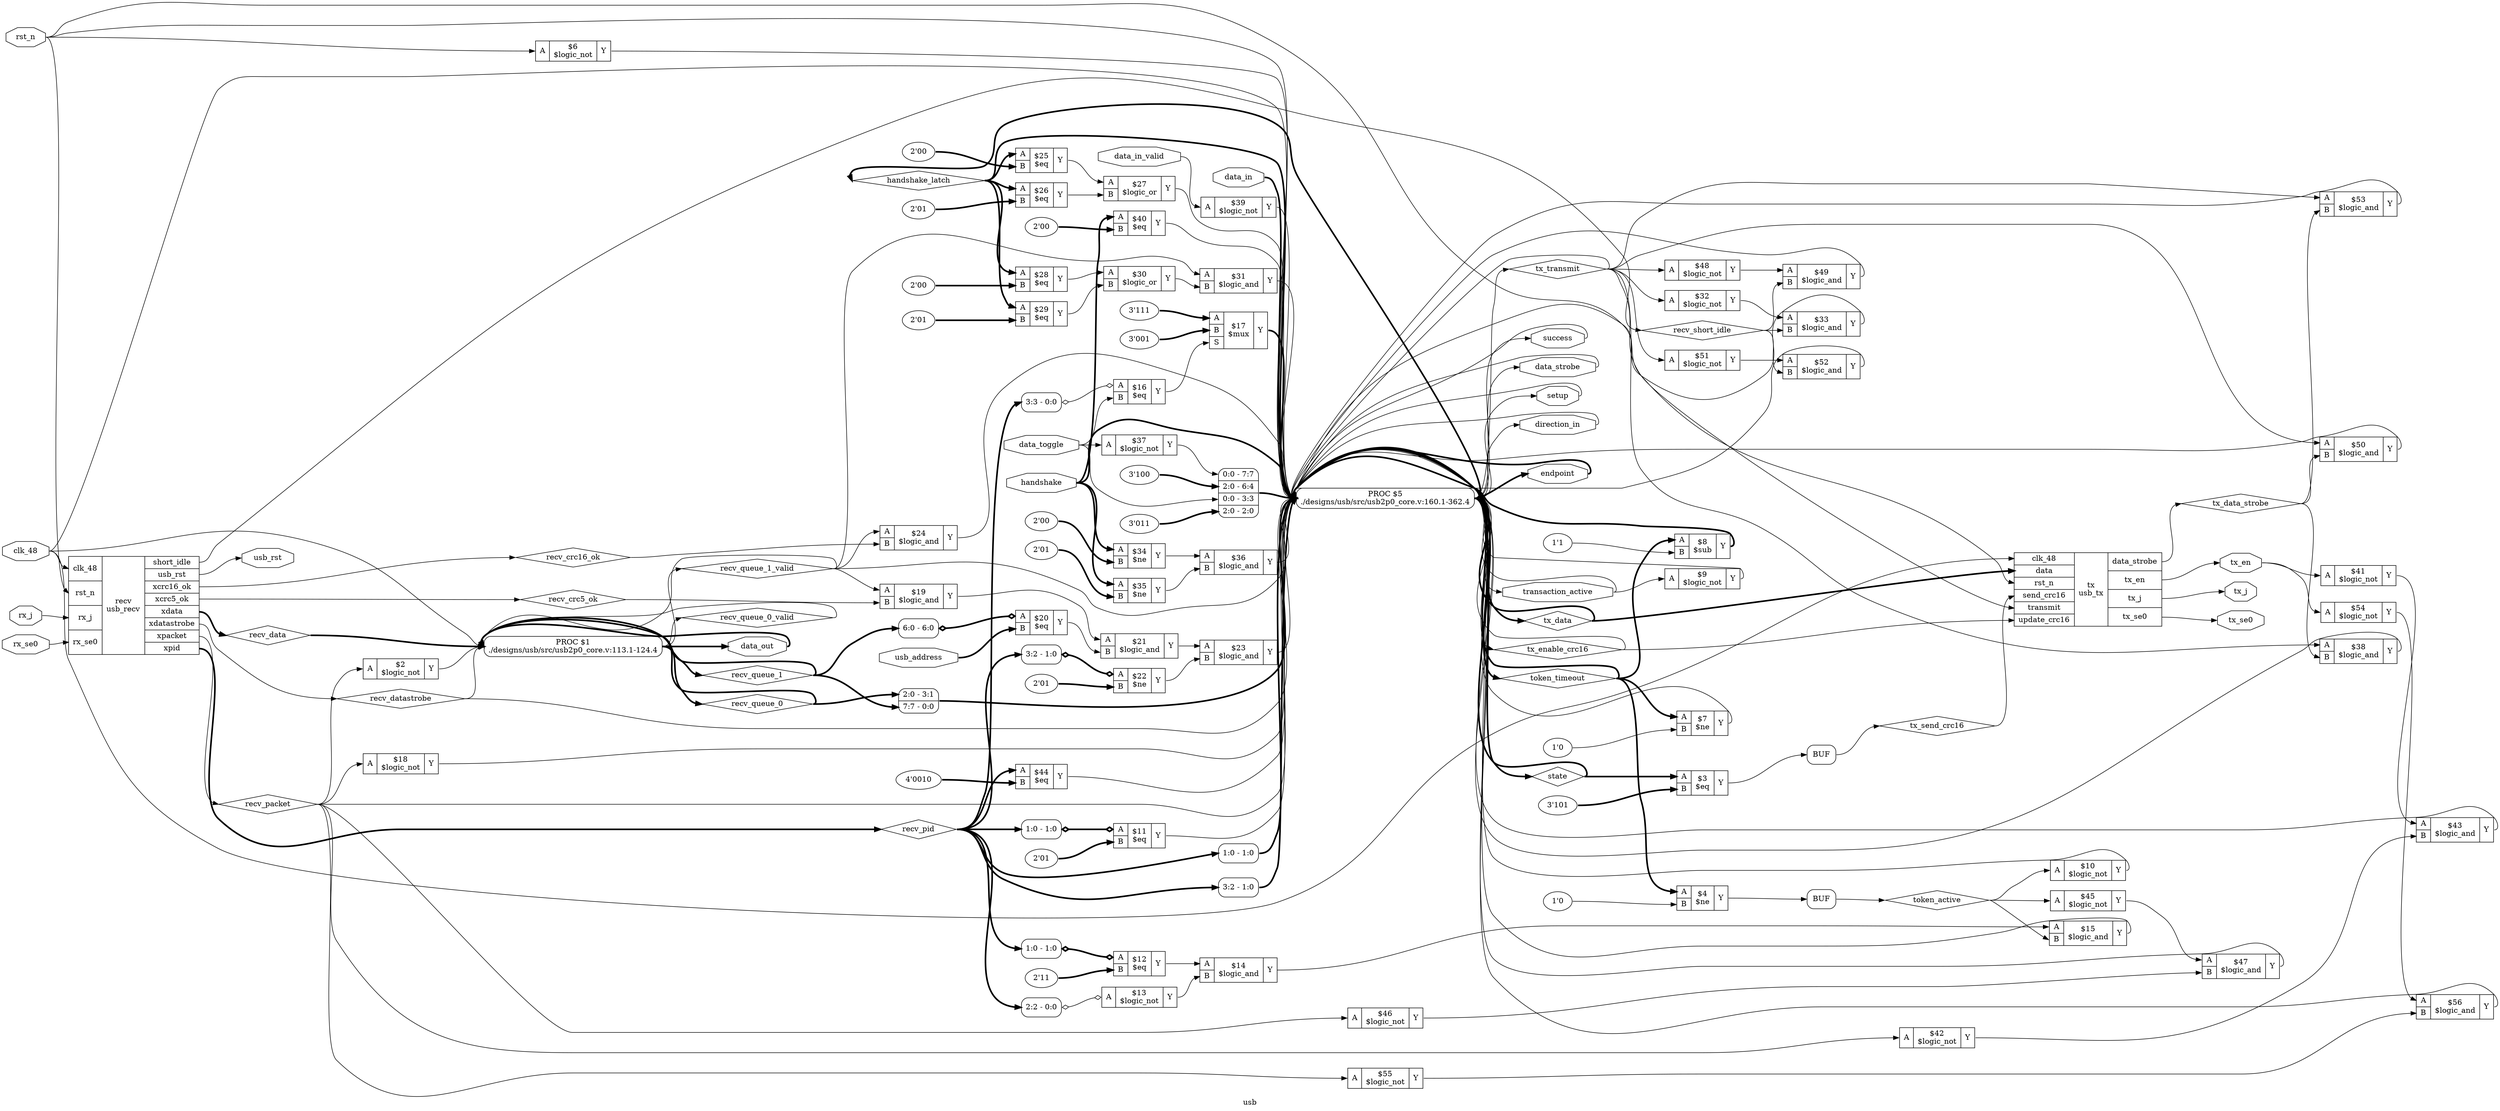 digraph "usb" {
label="usb";
rankdir="LR";
remincross=true;
n72 [ shape=diamond, label="handshake_latch", color="black", fontcolor="black" ];
n73 [ shape=diamond, label="token_active", color="black", fontcolor="black" ];
n74 [ shape=diamond, label="token_timeout", color="black", fontcolor="black" ];
n75 [ shape=diamond, label="state", color="black", fontcolor="black" ];
n76 [ shape=diamond, label="recv_queue_1_valid", color="black", fontcolor="black" ];
n77 [ shape=diamond, label="recv_queue_0_valid", color="black", fontcolor="black" ];
n78 [ shape=diamond, label="recv_queue_1", color="black", fontcolor="black" ];
n79 [ shape=diamond, label="recv_queue_0", color="black", fontcolor="black" ];
n80 [ shape=diamond, label="tx_send_crc16", color="black", fontcolor="black" ];
n81 [ shape=diamond, label="tx_enable_crc16", color="black", fontcolor="black" ];
n82 [ shape=diamond, label="tx_data_strobe", color="black", fontcolor="black" ];
n83 [ shape=diamond, label="tx_data", color="black", fontcolor="black" ];
n84 [ shape=diamond, label="tx_transmit", color="black", fontcolor="black" ];
n85 [ shape=diamond, label="recv_short_idle", color="black", fontcolor="black" ];
n86 [ shape=diamond, label="recv_crc16_ok", color="black", fontcolor="black" ];
n87 [ shape=diamond, label="recv_crc5_ok", color="black", fontcolor="black" ];
n88 [ shape=diamond, label="recv_datastrobe", color="black", fontcolor="black" ];
n89 [ shape=diamond, label="recv_packet", color="black", fontcolor="black" ];
n90 [ shape=diamond, label="recv_data", color="black", fontcolor="black" ];
n91 [ shape=diamond, label="recv_pid", color="black", fontcolor="black" ];
n92 [ shape=octagon, label="success", color="black", fontcolor="black" ];
n93 [ shape=octagon, label="data_strobe", color="black", fontcolor="black" ];
n94 [ shape=octagon, label="data_in_valid", color="black", fontcolor="black" ];
n95 [ shape=octagon, label="data_in", color="black", fontcolor="black" ];
n96 [ shape=octagon, label="data_out", color="black", fontcolor="black" ];
n97 [ shape=octagon, label="handshake", color="black", fontcolor="black" ];
n98 [ shape=octagon, label="data_toggle", color="black", fontcolor="black" ];
n99 [ shape=octagon, label="setup", color="black", fontcolor="black" ];
n100 [ shape=octagon, label="direction_in", color="black", fontcolor="black" ];
n101 [ shape=octagon, label="endpoint", color="black", fontcolor="black" ];
n102 [ shape=octagon, label="transaction_active", color="black", fontcolor="black" ];
n103 [ shape=octagon, label="usb_rst", color="black", fontcolor="black" ];
n104 [ shape=octagon, label="usb_address", color="black", fontcolor="black" ];
n105 [ shape=octagon, label="tx_se0", color="black", fontcolor="black" ];
n106 [ shape=octagon, label="tx_j", color="black", fontcolor="black" ];
n107 [ shape=octagon, label="tx_en", color="black", fontcolor="black" ];
n108 [ shape=octagon, label="rx_se0", color="black", fontcolor="black" ];
n109 [ shape=octagon, label="rx_j", color="black", fontcolor="black" ];
n110 [ shape=octagon, label="clk_48", color="black", fontcolor="black" ];
n111 [ shape=octagon, label="rst_n", color="black", fontcolor="black" ];
c115 [ shape=record, label="{{<p112> A|<p113> B}|$56\n$logic_and|{<p114> Y}}" ];
c116 [ shape=record, label="{{<p112> A}|$55\n$logic_not|{<p114> Y}}" ];
c117 [ shape=record, label="{{<p112> A}|$54\n$logic_not|{<p114> Y}}" ];
c118 [ shape=record, label="{{<p112> A|<p113> B}|$53\n$logic_and|{<p114> Y}}" ];
c119 [ shape=record, label="{{<p112> A|<p113> B}|$52\n$logic_and|{<p114> Y}}" ];
c120 [ shape=record, label="{{<p112> A}|$51\n$logic_not|{<p114> Y}}" ];
c121 [ shape=record, label="{{<p112> A|<p113> B}|$50\n$logic_and|{<p114> Y}}" ];
c122 [ shape=record, label="{{<p112> A|<p113> B}|$49\n$logic_and|{<p114> Y}}" ];
c123 [ shape=record, label="{{<p112> A}|$48\n$logic_not|{<p114> Y}}" ];
c124 [ shape=record, label="{{<p112> A|<p113> B}|$47\n$logic_and|{<p114> Y}}" ];
c125 [ shape=record, label="{{<p112> A}|$46\n$logic_not|{<p114> Y}}" ];
c126 [ shape=record, label="{{<p112> A}|$45\n$logic_not|{<p114> Y}}" ];
v0 [ label="4'0010" ];
c127 [ shape=record, label="{{<p112> A|<p113> B}|$44\n$eq|{<p114> Y}}" ];
c128 [ shape=record, label="{{<p112> A|<p113> B}|$43\n$logic_and|{<p114> Y}}" ];
c129 [ shape=record, label="{{<p112> A}|$42\n$logic_not|{<p114> Y}}" ];
c130 [ shape=record, label="{{<p112> A}|$41\n$logic_not|{<p114> Y}}" ];
v1 [ label="2'00" ];
c131 [ shape=record, label="{{<p112> A|<p113> B}|$40\n$eq|{<p114> Y}}" ];
c132 [ shape=record, label="{{<p112> A}|$39\n$logic_not|{<p114> Y}}" ];
c133 [ shape=record, label="{{<p112> A|<p113> B}|$38\n$logic_and|{<p114> Y}}" ];
c134 [ shape=record, label="{{<p112> A}|$37\n$logic_not|{<p114> Y}}" ];
c135 [ shape=record, label="{{<p112> A|<p113> B}|$36\n$logic_and|{<p114> Y}}" ];
v2 [ label="2'01" ];
c136 [ shape=record, label="{{<p112> A|<p113> B}|$35\n$ne|{<p114> Y}}" ];
v3 [ label="2'00" ];
c137 [ shape=record, label="{{<p112> A|<p113> B}|$34\n$ne|{<p114> Y}}" ];
c138 [ shape=record, label="{{<p112> A|<p113> B}|$33\n$logic_and|{<p114> Y}}" ];
c139 [ shape=record, label="{{<p112> A}|$32\n$logic_not|{<p114> Y}}" ];
c140 [ shape=record, label="{{<p112> A|<p113> B}|$31\n$logic_and|{<p114> Y}}" ];
c141 [ shape=record, label="{{<p112> A|<p113> B}|$30\n$logic_or|{<p114> Y}}" ];
v4 [ label="2'01" ];
c142 [ shape=record, label="{{<p112> A|<p113> B}|$29\n$eq|{<p114> Y}}" ];
v5 [ label="2'00" ];
c143 [ shape=record, label="{{<p112> A|<p113> B}|$28\n$eq|{<p114> Y}}" ];
c144 [ shape=record, label="{{<p112> A|<p113> B}|$27\n$logic_or|{<p114> Y}}" ];
v6 [ label="2'01" ];
c145 [ shape=record, label="{{<p112> A|<p113> B}|$26\n$eq|{<p114> Y}}" ];
v7 [ label="2'00" ];
c146 [ shape=record, label="{{<p112> A|<p113> B}|$25\n$eq|{<p114> Y}}" ];
c147 [ shape=record, label="{{<p112> A|<p113> B}|$24\n$logic_and|{<p114> Y}}" ];
c148 [ shape=record, label="{{<p112> A|<p113> B}|$23\n$logic_and|{<p114> Y}}" ];
v8 [ label="2'01" ];
c149 [ shape=record, label="{{<p112> A|<p113> B}|$22\n$ne|{<p114> Y}}" ];
x9 [ shape=record, style=rounded, label="<s0> 3:2 - 1:0 " ];
x9:e -> c149:p112:w [arrowhead=odiamond, arrowtail=odiamond, dir=both, color="black", style="setlinewidth(3)", label=""];
c150 [ shape=record, label="{{<p112> A|<p113> B}|$21\n$logic_and|{<p114> Y}}" ];
c151 [ shape=record, label="{{<p112> A|<p113> B}|$20\n$eq|{<p114> Y}}" ];
x10 [ shape=record, style=rounded, label="<s0> 6:0 - 6:0 " ];
x10:e -> c151:p112:w [arrowhead=odiamond, arrowtail=odiamond, dir=both, color="black", style="setlinewidth(3)", label=""];
c152 [ shape=record, label="{{<p112> A|<p113> B}|$19\n$logic_and|{<p114> Y}}" ];
c153 [ shape=record, label="{{<p112> A}|$18\n$logic_not|{<p114> Y}}" ];
v11 [ label="3'001" ];
v12 [ label="3'111" ];
c155 [ shape=record, label="{{<p112> A|<p113> B|<p154> S}|$17\n$mux|{<p114> Y}}" ];
c156 [ shape=record, label="{{<p112> A|<p113> B}|$16\n$eq|{<p114> Y}}" ];
x13 [ shape=record, style=rounded, label="<s0> 3:3 - 0:0 " ];
x13:e -> c156:p112:w [arrowhead=odiamond, arrowtail=odiamond, dir=both, color="black", label=""];
c157 [ shape=record, label="{{<p112> A|<p113> B}|$15\n$logic_and|{<p114> Y}}" ];
c158 [ shape=record, label="{{<p112> A|<p113> B}|$14\n$logic_and|{<p114> Y}}" ];
c159 [ shape=record, label="{{<p112> A}|$13\n$logic_not|{<p114> Y}}" ];
x14 [ shape=record, style=rounded, label="<s0> 2:2 - 0:0 " ];
x14:e -> c159:p112:w [arrowhead=odiamond, arrowtail=odiamond, dir=both, color="black", label=""];
v15 [ label="2'11" ];
c160 [ shape=record, label="{{<p112> A|<p113> B}|$12\n$eq|{<p114> Y}}" ];
x16 [ shape=record, style=rounded, label="<s0> 1:0 - 1:0 " ];
x16:e -> c160:p112:w [arrowhead=odiamond, arrowtail=odiamond, dir=both, color="black", style="setlinewidth(3)", label=""];
v17 [ label="2'01" ];
c161 [ shape=record, label="{{<p112> A|<p113> B}|$11\n$eq|{<p114> Y}}" ];
x18 [ shape=record, style=rounded, label="<s0> 1:0 - 1:0 " ];
x18:e -> c161:p112:w [arrowhead=odiamond, arrowtail=odiamond, dir=both, color="black", style="setlinewidth(3)", label=""];
c162 [ shape=record, label="{{<p112> A}|$10\n$logic_not|{<p114> Y}}" ];
c163 [ shape=record, label="{{<p112> A}|$9\n$logic_not|{<p114> Y}}" ];
v19 [ label="1'1" ];
c164 [ shape=record, label="{{<p112> A|<p113> B}|$8\n$sub|{<p114> Y}}" ];
v20 [ label="1'0" ];
c165 [ shape=record, label="{{<p112> A|<p113> B}|$7\n$ne|{<p114> Y}}" ];
c166 [ shape=record, label="{{<p112> A}|$6\n$logic_not|{<p114> Y}}" ];
v21 [ label="1'0" ];
c167 [ shape=record, label="{{<p112> A|<p113> B}|$4\n$ne|{<p114> Y}}" ];
v22 [ label="3'101" ];
c168 [ shape=record, label="{{<p112> A|<p113> B}|$3\n$eq|{<p114> Y}}" ];
c169 [ shape=record, label="{{<p112> A}|$2\n$logic_not|{<p114> Y}}" ];
c174 [ shape=record, label="{{<p110> clk_48|<p170> data|<p111> rst_n|<p171> send_crc16|<p172> transmit|<p173> update_crc16}|tx\nusb_tx|{<p93> data_strobe|<p107> tx_en|<p106> tx_j|<p105> tx_se0}}" ];
c182 [ shape=record, label="{{<p110> clk_48|<p111> rst_n|<p109> rx_j|<p108> rx_se0}|recv\nusb_recv|{<p175> short_idle|<p103> usb_rst|<p176> xcrc16_ok|<p177> xcrc5_ok|<p178> xdata|<p179> xdatastrobe|<p180> xpacket|<p181> xpid}}" ];
x24 [ shape=record, style=rounded, label="<s0> 1:0 - 1:0 " ];
x25 [ shape=record, style=rounded, label="<s0> 3:2 - 1:0 " ];
x26 [ shape=record, style=rounded, label="<s1> 2:0 - 3:1 |<s0> 7:7 - 0:0 " ];
v28 [ label="3'100" ];
v29 [ label="3'011" ];
x27 [ shape=record, style=rounded, label="<s3> 0:0 - 7:7 |<s2> 2:0 - 6:4 |<s1> 0:0 - 3:3 |<s0> 2:0 - 2:0 " ];
p23 [shape=box, style=rounded, label="PROC $5\n./designs/usb/src/usb2p0_core.v:160.1-362.4"];
p30 [shape=box, style=rounded, label="PROC $1\n./designs/usb/src/usb2p0_core.v:113.1-124.4"];
x31 [shape=box, style=rounded, label="BUF"];
x32 [shape=box, style=rounded, label="BUF"];
c115:p114:e -> p23:w [color="black", label=""];
c124:p114:e -> p23:w [color="black", label=""];
p23:e -> n100:w [color="black", label=""];
n100:e -> p23:w [color="black", label=""];
p23:e -> n101:w [color="black", style="setlinewidth(3)", label=""];
n101:e -> p23:w [color="black", style="setlinewidth(3)", label=""];
p23:e -> n102:w [color="black", label=""];
n102:e -> c163:p112:w [color="black", label=""];
n102:e -> p23:w [color="black", label=""];
c182:p103:e -> n103:w [color="black", label=""];
n104:e -> c151:p113:w [color="black", style="setlinewidth(3)", label=""];
c174:p105:e -> n105:w [color="black", label=""];
c174:p106:e -> n106:w [color="black", label=""];
c174:p107:e -> n107:w [color="black", label=""];
n107:e -> c117:p112:w [color="black", label=""];
n107:e -> c130:p112:w [color="black", label=""];
n108:e -> c182:p108:w [color="black", label=""];
n109:e -> c182:p109:w [color="black", label=""];
c125:p114:e -> c124:p113:w [color="black", label=""];
n110:e -> c174:p110:w [color="black", label=""];
n110:e -> c182:p110:w [color="black", label=""];
n110:e -> p23:w [color="black", label=""];
n110:e -> p30:w [color="black", label=""];
n111:e -> c166:p112:w [color="black", label=""];
n111:e -> c174:p111:w [color="black", label=""];
n111:e -> c182:p111:w [color="black", label=""];
n111:e -> p23:w [color="black", label=""];
c126:p114:e -> c124:p112:w [color="black", label=""];
c127:p114:e -> p23:w [color="black", label=""];
c128:p114:e -> p23:w [color="black", label=""];
c129:p114:e -> c128:p113:w [color="black", label=""];
c130:p114:e -> c128:p112:w [color="black", label=""];
c131:p114:e -> p23:w [color="black", label=""];
c132:p114:e -> p23:w [color="black", label=""];
c133:p114:e -> p23:w [color="black", label=""];
c116:p114:e -> c115:p113:w [color="black", label=""];
c134:p114:e -> x27:s3:w [color="black", label=""];
c135:p114:e -> p23:w [color="black", label=""];
c136:p114:e -> c135:p113:w [color="black", label=""];
c137:p114:e -> c135:p112:w [color="black", label=""];
c138:p114:e -> p23:w [color="black", label=""];
c139:p114:e -> c138:p112:w [color="black", label=""];
c140:p114:e -> p23:w [color="black", label=""];
c141:p114:e -> c140:p113:w [color="black", label=""];
c142:p114:e -> c141:p113:w [color="black", label=""];
c143:p114:e -> c141:p112:w [color="black", label=""];
c117:p114:e -> c115:p112:w [color="black", label=""];
c144:p114:e -> p23:w [color="black", label=""];
c145:p114:e -> c144:p113:w [color="black", label=""];
c146:p114:e -> c144:p112:w [color="black", label=""];
c147:p114:e -> p23:w [color="black", label=""];
c148:p114:e -> p23:w [color="black", label=""];
c149:p114:e -> c148:p113:w [color="black", label=""];
c150:p114:e -> c148:p112:w [color="black", label=""];
c151:p114:e -> c150:p113:w [color="black", label=""];
c152:p114:e -> c150:p112:w [color="black", label=""];
c153:p114:e -> p23:w [color="black", label=""];
c118:p114:e -> p23:w [color="black", label=""];
c155:p114:e -> p23:w [color="black", style="setlinewidth(3)", label=""];
c156:p114:e -> c155:p154:w [color="black", label=""];
c157:p114:e -> p23:w [color="black", label=""];
c158:p114:e -> c157:p112:w [color="black", label=""];
c159:p114:e -> c158:p113:w [color="black", label=""];
c160:p114:e -> c158:p112:w [color="black", label=""];
c161:p114:e -> p23:w [color="black", label=""];
c162:p114:e -> p23:w [color="black", label=""];
c163:p114:e -> p23:w [color="black", label=""];
c164:p114:e -> p23:w [color="black", style="setlinewidth(3)", label=""];
c119:p114:e -> p23:w [color="black", label=""];
c165:p114:e -> p23:w [color="black", label=""];
c166:p114:e -> p23:w [color="black", label=""];
c120:p114:e -> c119:p112:w [color="black", label=""];
c167:p114:e -> x32:w:w [color="black", label=""];
c168:p114:e -> x31:w:w [color="black", label=""];
c169:p114:e -> p30:w [color="black", label=""];
c121:p114:e -> p23:w [color="black", label=""];
p23:e -> n72:w [color="black", style="setlinewidth(3)", label=""];
n72:e -> c142:p112:w [color="black", style="setlinewidth(3)", label=""];
n72:e -> c143:p112:w [color="black", style="setlinewidth(3)", label=""];
n72:e -> c145:p112:w [color="black", style="setlinewidth(3)", label=""];
n72:e -> c146:p112:w [color="black", style="setlinewidth(3)", label=""];
n72:e -> p23:w [color="black", style="setlinewidth(3)", label=""];
x32:e:e -> n73:w [color="black", label=""];
n73:e -> c126:p112:w [color="black", label=""];
n73:e -> c157:p113:w [color="black", label=""];
n73:e -> c162:p112:w [color="black", label=""];
p23:e -> n74:w [color="black", style="setlinewidth(3)", label=""];
n74:e -> c164:p112:w [color="black", style="setlinewidth(3)", label=""];
n74:e -> c165:p112:w [color="black", style="setlinewidth(3)", label=""];
n74:e -> c167:p112:w [color="black", style="setlinewidth(3)", label=""];
n74:e -> p23:w [color="black", style="setlinewidth(3)", label=""];
p23:e -> n75:w [color="black", style="setlinewidth(3)", label=""];
n75:e -> c168:p112:w [color="black", style="setlinewidth(3)", label=""];
n75:e -> p23:w [color="black", style="setlinewidth(3)", label=""];
p30:e -> n76:w [color="black", label=""];
n76:e -> c140:p112:w [color="black", label=""];
n76:e -> c147:p112:w [color="black", label=""];
n76:e -> c152:p112:w [color="black", label=""];
n76:e -> p23:w [color="black", label=""];
n76:e -> p30:w [color="black", label=""];
p30:e -> n77:w [color="black", label=""];
n77:e -> p30:w [color="black", label=""];
p30:e -> n78:w [color="black", style="setlinewidth(3)", label=""];
n78:e -> p30:w [color="black", style="setlinewidth(3)", label=""];
n78:e -> x10:s0:w [color="black", style="setlinewidth(3)", label=""];
n78:e -> x26:s0:w [color="black", style="setlinewidth(3)", label=""];
p30:e -> n79:w [color="black", style="setlinewidth(3)", label=""];
n79:e -> p30:w [color="black", style="setlinewidth(3)", label=""];
n79:e -> x26:s1:w [color="black", style="setlinewidth(3)", label=""];
c122:p114:e -> p23:w [color="black", label=""];
x31:e:e -> n80:w [color="black", label=""];
n80:e -> c174:p171:w [color="black", label=""];
p23:e -> n81:w [color="black", label=""];
n81:e -> c174:p173:w [color="black", label=""];
n81:e -> p23:w [color="black", label=""];
c174:p93:e -> n82:w [color="black", label=""];
n82:e -> c118:p113:w [color="black", label=""];
n82:e -> c121:p113:w [color="black", label=""];
n82:e -> c133:p113:w [color="black", label=""];
p23:e -> n83:w [color="black", style="setlinewidth(3)", label=""];
n83:e -> c174:p170:w [color="black", style="setlinewidth(3)", label=""];
n83:e -> p23:w [color="black", style="setlinewidth(3)", label=""];
p23:e -> n84:w [color="black", label=""];
n84:e -> c118:p112:w [color="black", label=""];
n84:e -> c120:p112:w [color="black", label=""];
n84:e -> c121:p112:w [color="black", label=""];
n84:e -> c123:p112:w [color="black", label=""];
n84:e -> c133:p112:w [color="black", label=""];
n84:e -> c139:p112:w [color="black", label=""];
n84:e -> c174:p172:w [color="black", label=""];
n84:e -> p23:w [color="black", label=""];
c182:p175:e -> n85:w [color="black", label=""];
n85:e -> c119:p113:w [color="black", label=""];
n85:e -> c122:p113:w [color="black", label=""];
n85:e -> c138:p113:w [color="black", label=""];
c182:p176:e -> n86:w [color="black", label=""];
n86:e -> c147:p113:w [color="black", label=""];
c182:p177:e -> n87:w [color="black", label=""];
n87:e -> c152:p113:w [color="black", label=""];
c182:p179:e -> n88:w [color="black", label=""];
n88:e -> p23:w [color="black", label=""];
n88:e -> p30:w [color="black", label=""];
c182:p180:e -> n89:w [color="black", label=""];
n89:e -> c116:p112:w [color="black", label=""];
n89:e -> c125:p112:w [color="black", label=""];
n89:e -> c129:p112:w [color="black", label=""];
n89:e -> c153:p112:w [color="black", label=""];
n89:e -> c169:p112:w [color="black", label=""];
n89:e -> p23:w [color="black", label=""];
c123:p114:e -> c122:p112:w [color="black", label=""];
c182:p178:e -> n90:w [color="black", style="setlinewidth(3)", label=""];
n90:e -> p30:w [color="black", style="setlinewidth(3)", label=""];
c182:p181:e -> n91:w [color="black", style="setlinewidth(3)", label=""];
n91:e -> c127:p112:w [color="black", style="setlinewidth(3)", label=""];
n91:e -> x13:s0:w [color="black", style="setlinewidth(3)", label=""];
n91:e -> x14:s0:w [color="black", style="setlinewidth(3)", label=""];
n91:e -> x16:s0:w [color="black", style="setlinewidth(3)", label=""];
n91:e -> x18:s0:w [color="black", style="setlinewidth(3)", label=""];
n91:e -> x24:s0:w [color="black", style="setlinewidth(3)", label=""];
n91:e -> x25:s0:w [color="black", style="setlinewidth(3)", label=""];
n91:e -> x9:s0:w [color="black", style="setlinewidth(3)", label=""];
p23:e -> n92:w [color="black", label=""];
n92:e -> p23:w [color="black", label=""];
p23:e -> n93:w [color="black", label=""];
n93:e -> p23:w [color="black", label=""];
n94:e -> c132:p112:w [color="black", label=""];
n95:e -> p23:w [color="black", style="setlinewidth(3)", label=""];
p30:e -> n96:w [color="black", style="setlinewidth(3)", label=""];
n96:e -> p30:w [color="black", style="setlinewidth(3)", label=""];
n97:e -> c131:p112:w [color="black", style="setlinewidth(3)", label=""];
n97:e -> c136:p112:w [color="black", style="setlinewidth(3)", label=""];
n97:e -> c137:p112:w [color="black", style="setlinewidth(3)", label=""];
n97:e -> p23:w [color="black", style="setlinewidth(3)", label=""];
n98:e -> c134:p112:w [color="black", label=""];
n98:e -> c156:p113:w [color="black", label=""];
n98:e -> x27:s1:w [color="black", label=""];
p23:e -> n99:w [color="black", label=""];
n99:e -> p23:w [color="black", label=""];
v0:e -> c127:p113:w [color="black", style="setlinewidth(3)", label=""];
v1:e -> c131:p113:w [color="black", style="setlinewidth(3)", label=""];
v11:e -> c155:p113:w [color="black", style="setlinewidth(3)", label=""];
v12:e -> c155:p112:w [color="black", style="setlinewidth(3)", label=""];
v15:e -> c160:p113:w [color="black", style="setlinewidth(3)", label=""];
v17:e -> c161:p113:w [color="black", style="setlinewidth(3)", label=""];
v19:e -> c164:p113:w [color="black", label=""];
v2:e -> c136:p113:w [color="black", style="setlinewidth(3)", label=""];
v20:e -> c165:p113:w [color="black", label=""];
v21:e -> c167:p113:w [color="black", label=""];
v22:e -> c168:p113:w [color="black", style="setlinewidth(3)", label=""];
v28:e -> x27:s2:w [color="black", style="setlinewidth(3)", label=""];
v29:e -> x27:s0:w [color="black", style="setlinewidth(3)", label=""];
v3:e -> c137:p113:w [color="black", style="setlinewidth(3)", label=""];
v4:e -> c142:p113:w [color="black", style="setlinewidth(3)", label=""];
v5:e -> c143:p113:w [color="black", style="setlinewidth(3)", label=""];
v6:e -> c145:p113:w [color="black", style="setlinewidth(3)", label=""];
v7:e -> c146:p113:w [color="black", style="setlinewidth(3)", label=""];
v8:e -> c149:p113:w [color="black", style="setlinewidth(3)", label=""];
x24:e -> p23:w [color="black", style="setlinewidth(3)", label=""];
x25:e -> p23:w [color="black", style="setlinewidth(3)", label=""];
x26:e -> p23:w [color="black", style="setlinewidth(3)", label=""];
x27:e -> p23:w [color="black", style="setlinewidth(3)", label=""];
}
